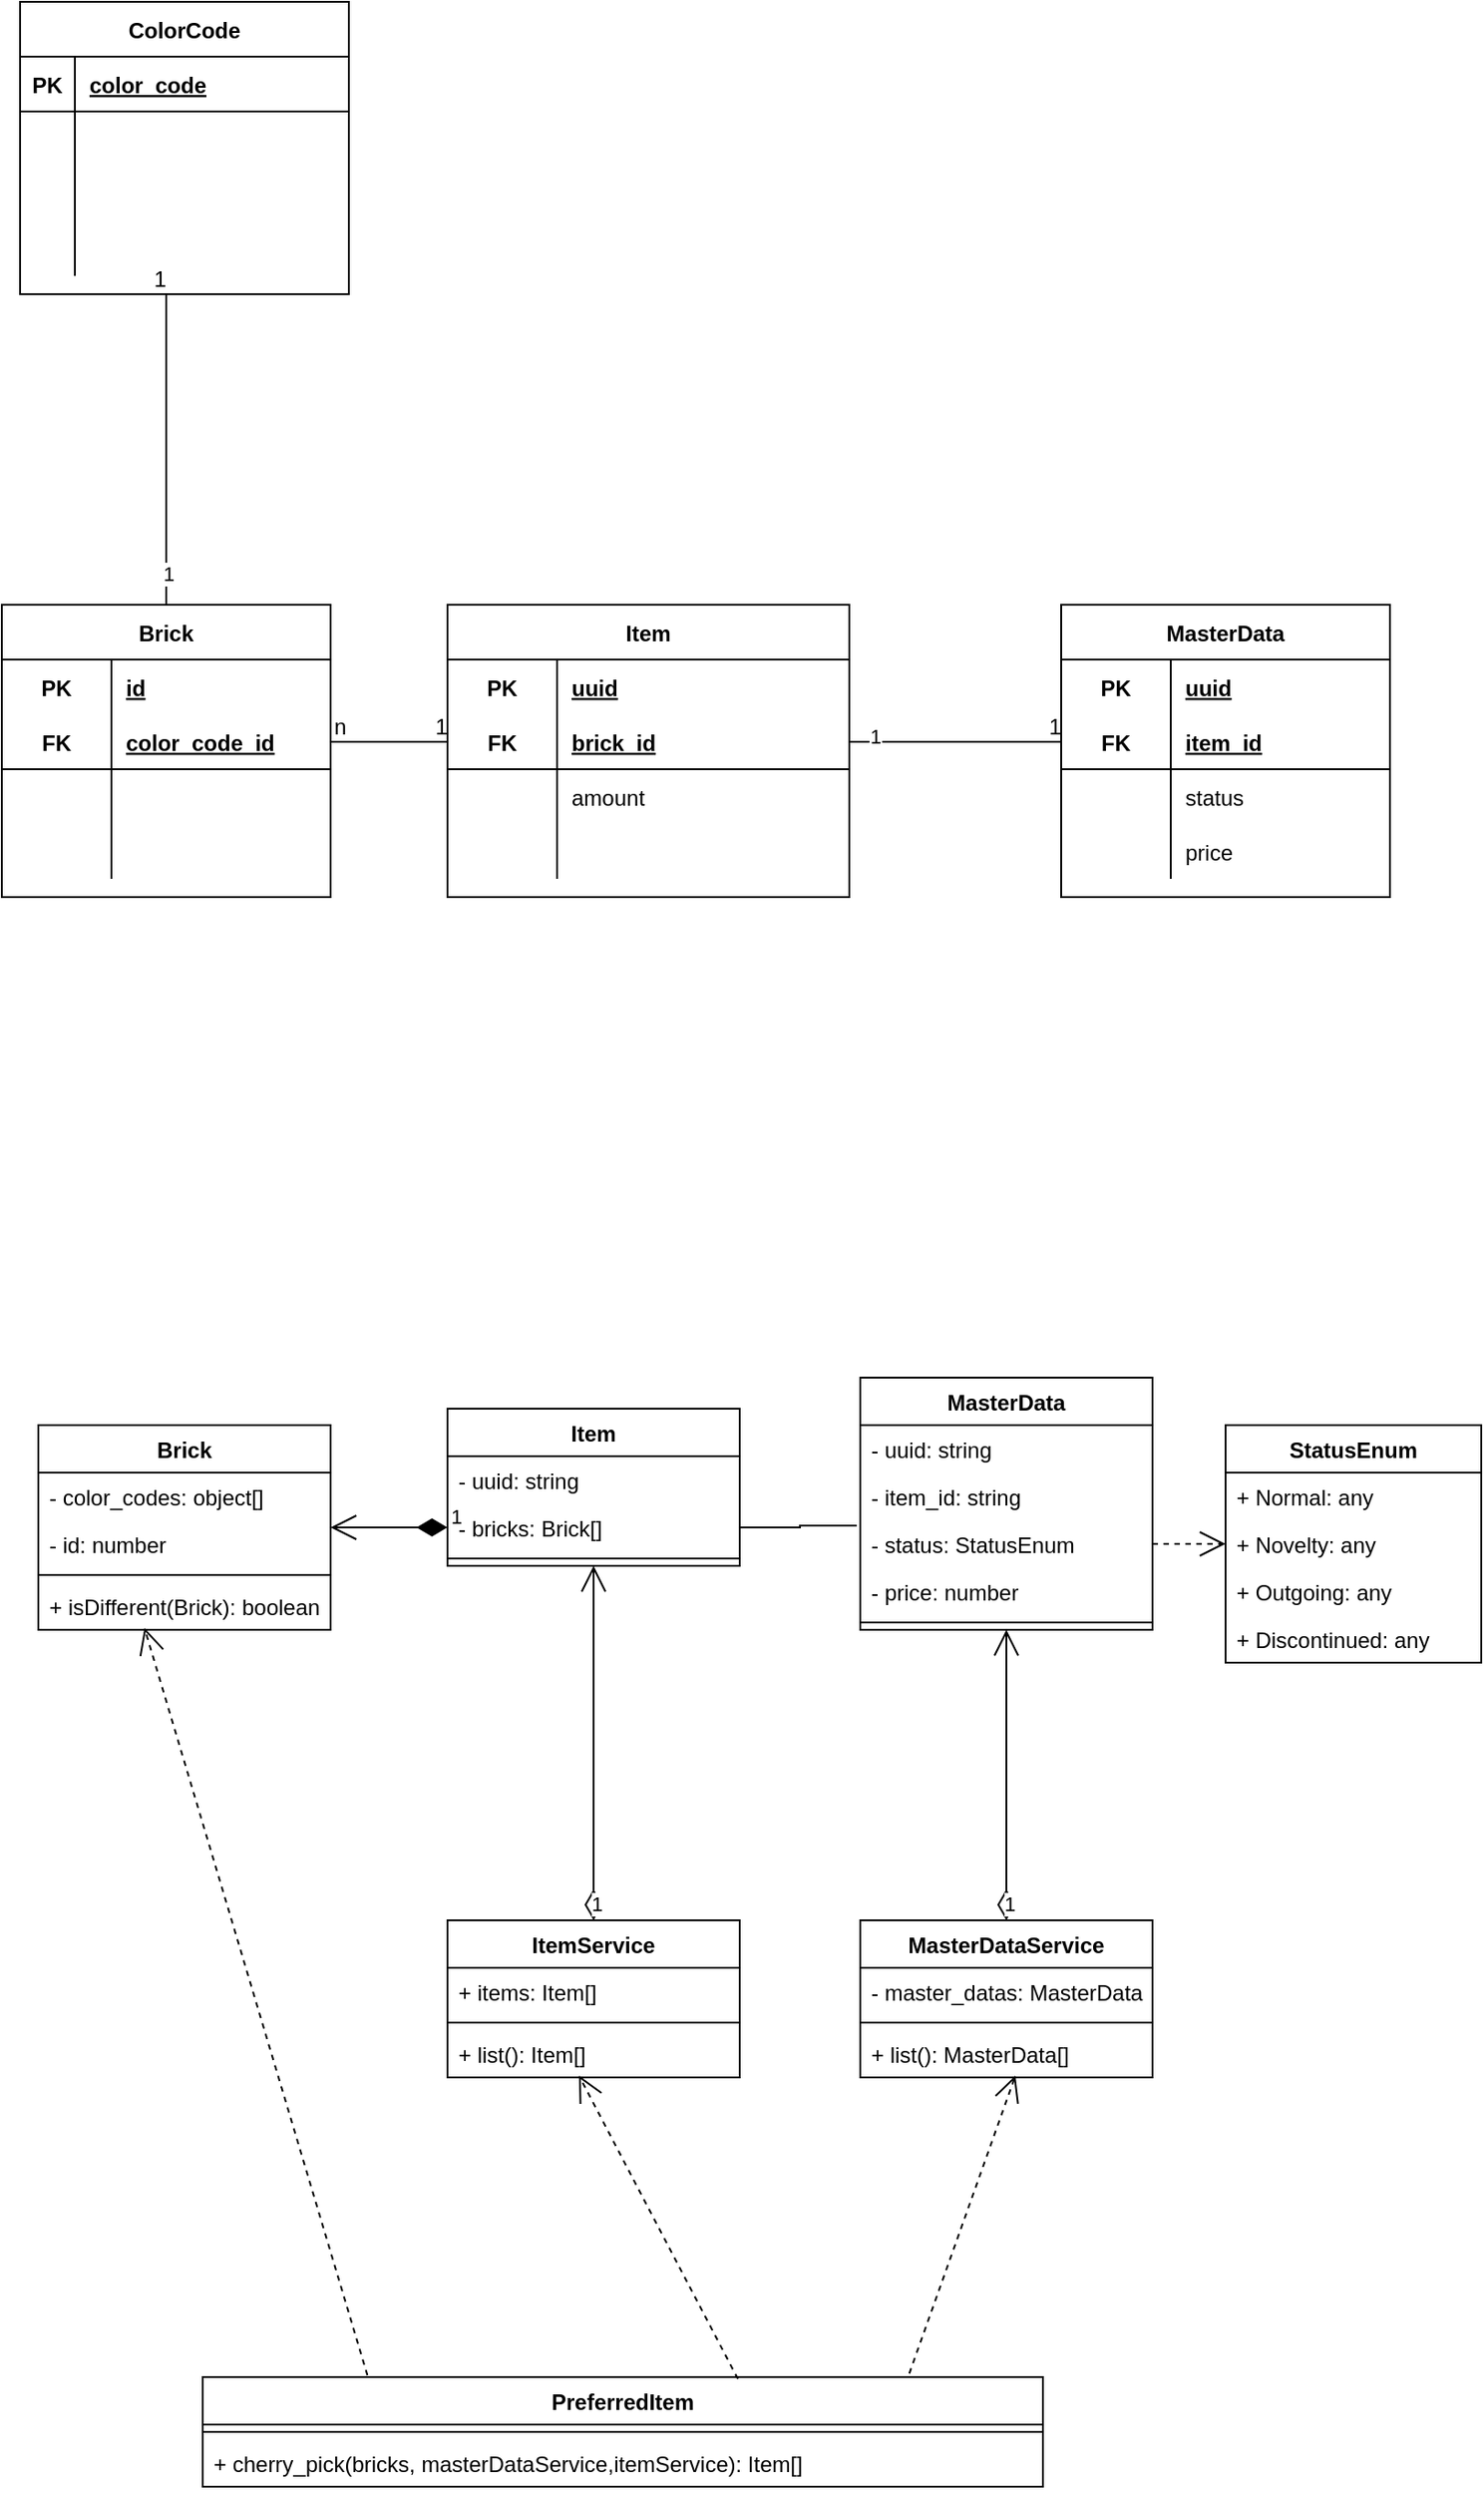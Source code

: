 <mxfile version="20.4.0" type="github"><diagram id="TG_m192k-zLf7f_p2Otu" name="Page-1"><mxGraphModel dx="1906" dy="2177" grid="1" gridSize="10" guides="1" tooltips="1" connect="1" arrows="1" fold="1" page="1" pageScale="1" pageWidth="827" pageHeight="1169" math="0" shadow="0"><root><mxCell id="0"/><mxCell id="1" parent="0"/><mxCell id="j8t2cgysdkhIhgea7YBU-2" value="Brick" style="swimlane;fontStyle=1;align=center;verticalAlign=top;childLayout=stackLayout;horizontal=1;startSize=26;horizontalStack=0;resizeParent=1;resizeParentMax=0;resizeLast=0;collapsible=1;marginBottom=0;" parent="1" vertex="1"><mxGeometry x="30" y="69" width="160" height="112" as="geometry"/></mxCell><mxCell id="j8t2cgysdkhIhgea7YBU-3" value="- color_codes: object[]" style="text;strokeColor=none;fillColor=none;align=left;verticalAlign=top;spacingLeft=4;spacingRight=4;overflow=hidden;rotatable=0;points=[[0,0.5],[1,0.5]];portConstraint=eastwest;" parent="j8t2cgysdkhIhgea7YBU-2" vertex="1"><mxGeometry y="26" width="160" height="26" as="geometry"/></mxCell><mxCell id="j8t2cgysdkhIhgea7YBU-6" value="- id: number" style="text;strokeColor=none;fillColor=none;align=left;verticalAlign=top;spacingLeft=4;spacingRight=4;overflow=hidden;rotatable=0;points=[[0,0.5],[1,0.5]];portConstraint=eastwest;" parent="j8t2cgysdkhIhgea7YBU-2" vertex="1"><mxGeometry y="52" width="160" height="26" as="geometry"/></mxCell><mxCell id="j8t2cgysdkhIhgea7YBU-4" value="" style="line;strokeWidth=1;fillColor=none;align=left;verticalAlign=middle;spacingTop=-1;spacingLeft=3;spacingRight=3;rotatable=0;labelPosition=right;points=[];portConstraint=eastwest;strokeColor=inherit;" parent="j8t2cgysdkhIhgea7YBU-2" vertex="1"><mxGeometry y="78" width="160" height="8" as="geometry"/></mxCell><mxCell id="j8t2cgysdkhIhgea7YBU-5" value="+ isDifferent(Brick): boolean" style="text;strokeColor=none;fillColor=none;align=left;verticalAlign=top;spacingLeft=4;spacingRight=4;overflow=hidden;rotatable=0;points=[[0,0.5],[1,0.5]];portConstraint=eastwest;" parent="j8t2cgysdkhIhgea7YBU-2" vertex="1"><mxGeometry y="86" width="160" height="26" as="geometry"/></mxCell><mxCell id="j8t2cgysdkhIhgea7YBU-7" value="Item" style="swimlane;fontStyle=1;align=center;verticalAlign=top;childLayout=stackLayout;horizontal=1;startSize=26;horizontalStack=0;resizeParent=1;resizeParentMax=0;resizeLast=0;collapsible=1;marginBottom=0;" parent="1" vertex="1"><mxGeometry x="254" y="60" width="160" height="86" as="geometry"/></mxCell><mxCell id="j8t2cgysdkhIhgea7YBU-8" value="- uuid: string" style="text;strokeColor=none;fillColor=none;align=left;verticalAlign=top;spacingLeft=4;spacingRight=4;overflow=hidden;rotatable=0;points=[[0,0.5],[1,0.5]];portConstraint=eastwest;" parent="j8t2cgysdkhIhgea7YBU-7" vertex="1"><mxGeometry y="26" width="160" height="26" as="geometry"/></mxCell><mxCell id="j8t2cgysdkhIhgea7YBU-11" value="- bricks: Brick[]" style="text;strokeColor=none;fillColor=none;align=left;verticalAlign=top;spacingLeft=4;spacingRight=4;overflow=hidden;rotatable=0;points=[[0,0.5],[1,0.5]];portConstraint=eastwest;" parent="j8t2cgysdkhIhgea7YBU-7" vertex="1"><mxGeometry y="52" width="160" height="26" as="geometry"/></mxCell><mxCell id="j8t2cgysdkhIhgea7YBU-9" value="" style="line;strokeWidth=1;fillColor=none;align=left;verticalAlign=middle;spacingTop=-1;spacingLeft=3;spacingRight=3;rotatable=0;labelPosition=right;points=[];portConstraint=eastwest;strokeColor=inherit;" parent="j8t2cgysdkhIhgea7YBU-7" vertex="1"><mxGeometry y="78" width="160" height="8" as="geometry"/></mxCell><mxCell id="j8t2cgysdkhIhgea7YBU-12" value="MasterData" style="swimlane;fontStyle=1;align=center;verticalAlign=top;childLayout=stackLayout;horizontal=1;startSize=26;horizontalStack=0;resizeParent=1;resizeParentMax=0;resizeLast=0;collapsible=1;marginBottom=0;" parent="1" vertex="1"><mxGeometry x="480" y="43" width="160" height="138" as="geometry"/></mxCell><mxCell id="j8t2cgysdkhIhgea7YBU-13" value="- uuid: string" style="text;strokeColor=none;fillColor=none;align=left;verticalAlign=top;spacingLeft=4;spacingRight=4;overflow=hidden;rotatable=0;points=[[0,0.5],[1,0.5]];portConstraint=eastwest;" parent="j8t2cgysdkhIhgea7YBU-12" vertex="1"><mxGeometry y="26" width="160" height="26" as="geometry"/></mxCell><mxCell id="j8t2cgysdkhIhgea7YBU-27" value="- item_id: string" style="text;strokeColor=none;fillColor=none;align=left;verticalAlign=top;spacingLeft=4;spacingRight=4;overflow=hidden;rotatable=0;points=[[0,0.5],[1,0.5]];portConstraint=eastwest;" parent="j8t2cgysdkhIhgea7YBU-12" vertex="1"><mxGeometry y="52" width="160" height="26" as="geometry"/></mxCell><mxCell id="j8t2cgysdkhIhgea7YBU-17" value="- status: StatusEnum" style="text;strokeColor=none;fillColor=none;align=left;verticalAlign=top;spacingLeft=4;spacingRight=4;overflow=hidden;rotatable=0;points=[[0,0.5],[1,0.5]];portConstraint=eastwest;" parent="j8t2cgysdkhIhgea7YBU-12" vertex="1"><mxGeometry y="78" width="160" height="26" as="geometry"/></mxCell><mxCell id="j8t2cgysdkhIhgea7YBU-16" value="- price: number" style="text;strokeColor=none;fillColor=none;align=left;verticalAlign=top;spacingLeft=4;spacingRight=4;overflow=hidden;rotatable=0;points=[[0,0.5],[1,0.5]];portConstraint=eastwest;" parent="j8t2cgysdkhIhgea7YBU-12" vertex="1"><mxGeometry y="104" width="160" height="26" as="geometry"/></mxCell><mxCell id="j8t2cgysdkhIhgea7YBU-14" value="" style="line;strokeWidth=1;fillColor=none;align=left;verticalAlign=middle;spacingTop=-1;spacingLeft=3;spacingRight=3;rotatable=0;labelPosition=right;points=[];portConstraint=eastwest;strokeColor=inherit;" parent="j8t2cgysdkhIhgea7YBU-12" vertex="1"><mxGeometry y="130" width="160" height="8" as="geometry"/></mxCell><mxCell id="j8t2cgysdkhIhgea7YBU-18" value="StatusEnum" style="swimlane;fontStyle=1;childLayout=stackLayout;horizontal=1;startSize=26;fillColor=none;horizontalStack=0;resizeParent=1;resizeParentMax=0;resizeLast=0;collapsible=1;marginBottom=0;" parent="1" vertex="1"><mxGeometry x="680" y="69" width="140" height="130" as="geometry"/></mxCell><mxCell id="j8t2cgysdkhIhgea7YBU-19" value="+ Normal: any" style="text;strokeColor=none;fillColor=none;align=left;verticalAlign=top;spacingLeft=4;spacingRight=4;overflow=hidden;rotatable=0;points=[[0,0.5],[1,0.5]];portConstraint=eastwest;" parent="j8t2cgysdkhIhgea7YBU-18" vertex="1"><mxGeometry y="26" width="140" height="26" as="geometry"/></mxCell><mxCell id="j8t2cgysdkhIhgea7YBU-20" value="+ Novelty: any" style="text;strokeColor=none;fillColor=none;align=left;verticalAlign=top;spacingLeft=4;spacingRight=4;overflow=hidden;rotatable=0;points=[[0,0.5],[1,0.5]];portConstraint=eastwest;" parent="j8t2cgysdkhIhgea7YBU-18" vertex="1"><mxGeometry y="52" width="140" height="26" as="geometry"/></mxCell><mxCell id="j8t2cgysdkhIhgea7YBU-22" value="+ Outgoing: any" style="text;strokeColor=none;fillColor=none;align=left;verticalAlign=top;spacingLeft=4;spacingRight=4;overflow=hidden;rotatable=0;points=[[0,0.5],[1,0.5]];portConstraint=eastwest;" parent="j8t2cgysdkhIhgea7YBU-18" vertex="1"><mxGeometry y="78" width="140" height="26" as="geometry"/></mxCell><mxCell id="j8t2cgysdkhIhgea7YBU-21" value="+ Discontinued: any" style="text;strokeColor=none;fillColor=none;align=left;verticalAlign=top;spacingLeft=4;spacingRight=4;overflow=hidden;rotatable=0;points=[[0,0.5],[1,0.5]];portConstraint=eastwest;" parent="j8t2cgysdkhIhgea7YBU-18" vertex="1"><mxGeometry y="104" width="140" height="26" as="geometry"/></mxCell><mxCell id="j8t2cgysdkhIhgea7YBU-24" value="" style="endArrow=open;endSize=12;dashed=1;html=1;rounded=0;entryX=0;entryY=0.5;entryDx=0;entryDy=0;exitX=1;exitY=0.5;exitDx=0;exitDy=0;" parent="1" source="j8t2cgysdkhIhgea7YBU-17" target="j8t2cgysdkhIhgea7YBU-20" edge="1"><mxGeometry width="160" relative="1" as="geometry"><mxPoint x="330" y="360" as="sourcePoint"/><mxPoint x="490" y="360" as="targetPoint"/></mxGeometry></mxCell><mxCell id="j8t2cgysdkhIhgea7YBU-28" value="" style="endArrow=none;html=1;edgeStyle=orthogonalEdgeStyle;rounded=0;exitX=1;exitY=0.5;exitDx=0;exitDy=0;entryX=-0.012;entryY=0.115;entryDx=0;entryDy=0;entryPerimeter=0;" parent="1" source="j8t2cgysdkhIhgea7YBU-11" target="j8t2cgysdkhIhgea7YBU-17" edge="1"><mxGeometry relative="1" as="geometry"><mxPoint x="330" y="360" as="sourcePoint"/><mxPoint x="490" y="360" as="targetPoint"/></mxGeometry></mxCell><mxCell id="j8t2cgysdkhIhgea7YBU-31" value="PreferredItem" style="swimlane;fontStyle=1;align=center;verticalAlign=top;childLayout=stackLayout;horizontal=1;startSize=26;horizontalStack=0;resizeParent=1;resizeParentMax=0;resizeLast=0;collapsible=1;marginBottom=0;" parent="1" vertex="1"><mxGeometry x="120" y="590" width="460" height="60" as="geometry"/></mxCell><mxCell id="j8t2cgysdkhIhgea7YBU-33" value="" style="line;strokeWidth=1;fillColor=none;align=left;verticalAlign=middle;spacingTop=-1;spacingLeft=3;spacingRight=3;rotatable=0;labelPosition=right;points=[];portConstraint=eastwest;strokeColor=inherit;" parent="j8t2cgysdkhIhgea7YBU-31" vertex="1"><mxGeometry y="26" width="460" height="8" as="geometry"/></mxCell><mxCell id="j8t2cgysdkhIhgea7YBU-34" value="+ cherry_pick(bricks, masterDataService,itemService): Item[]" style="text;strokeColor=none;fillColor=none;align=left;verticalAlign=top;spacingLeft=4;spacingRight=4;overflow=hidden;rotatable=0;points=[[0,0.5],[1,0.5]];portConstraint=eastwest;" parent="j8t2cgysdkhIhgea7YBU-31" vertex="1"><mxGeometry y="34" width="460" height="26" as="geometry"/></mxCell><mxCell id="j8t2cgysdkhIhgea7YBU-35" value="1" style="endArrow=open;html=1;endSize=12;startArrow=diamondThin;startSize=14;startFill=1;edgeStyle=orthogonalEdgeStyle;align=left;verticalAlign=bottom;rounded=0;" parent="1" source="j8t2cgysdkhIhgea7YBU-11" target="j8t2cgysdkhIhgea7YBU-2" edge="1"><mxGeometry x="-1" y="3" relative="1" as="geometry"><mxPoint x="760" y="614" as="sourcePoint"/><mxPoint x="920" y="604" as="targetPoint"/></mxGeometry></mxCell><mxCell id="j8t2cgysdkhIhgea7YBU-39" value="MasterDataService" style="swimlane;fontStyle=1;align=center;verticalAlign=top;childLayout=stackLayout;horizontal=1;startSize=26;horizontalStack=0;resizeParent=1;resizeParentMax=0;resizeLast=0;collapsible=1;marginBottom=0;" parent="1" vertex="1"><mxGeometry x="480" y="340" width="160" height="86" as="geometry"/></mxCell><mxCell id="j8t2cgysdkhIhgea7YBU-40" value="- master_datas: MasterData[]" style="text;strokeColor=none;fillColor=none;align=left;verticalAlign=top;spacingLeft=4;spacingRight=4;overflow=hidden;rotatable=0;points=[[0,0.5],[1,0.5]];portConstraint=eastwest;" parent="j8t2cgysdkhIhgea7YBU-39" vertex="1"><mxGeometry y="26" width="160" height="26" as="geometry"/></mxCell><mxCell id="j8t2cgysdkhIhgea7YBU-41" value="" style="line;strokeWidth=1;fillColor=none;align=left;verticalAlign=middle;spacingTop=-1;spacingLeft=3;spacingRight=3;rotatable=0;labelPosition=right;points=[];portConstraint=eastwest;strokeColor=inherit;" parent="j8t2cgysdkhIhgea7YBU-39" vertex="1"><mxGeometry y="52" width="160" height="8" as="geometry"/></mxCell><mxCell id="j8t2cgysdkhIhgea7YBU-42" value="+ list(): MasterData[]" style="text;strokeColor=none;fillColor=none;align=left;verticalAlign=top;spacingLeft=4;spacingRight=4;overflow=hidden;rotatable=0;points=[[0,0.5],[1,0.5]];portConstraint=eastwest;" parent="j8t2cgysdkhIhgea7YBU-39" vertex="1"><mxGeometry y="60" width="160" height="26" as="geometry"/></mxCell><mxCell id="j8t2cgysdkhIhgea7YBU-44" value="1" style="endArrow=open;html=1;endSize=12;startArrow=diamondThin;startSize=14;startFill=0;edgeStyle=orthogonalEdgeStyle;align=left;verticalAlign=bottom;rounded=0;exitX=0.5;exitY=0;exitDx=0;exitDy=0;entryX=0.5;entryY=1;entryDx=0;entryDy=0;" parent="1" source="j8t2cgysdkhIhgea7YBU-39" target="j8t2cgysdkhIhgea7YBU-12" edge="1"><mxGeometry x="-1" y="3" relative="1" as="geometry"><mxPoint x="330" y="380" as="sourcePoint"/><mxPoint x="490" y="380" as="targetPoint"/></mxGeometry></mxCell><mxCell id="j8t2cgysdkhIhgea7YBU-45" value="ItemService" style="swimlane;fontStyle=1;align=center;verticalAlign=top;childLayout=stackLayout;horizontal=1;startSize=26;horizontalStack=0;resizeParent=1;resizeParentMax=0;resizeLast=0;collapsible=1;marginBottom=0;" parent="1" vertex="1"><mxGeometry x="254" y="340" width="160" height="86" as="geometry"/></mxCell><mxCell id="j8t2cgysdkhIhgea7YBU-46" value="+ items: Item[]" style="text;strokeColor=none;fillColor=none;align=left;verticalAlign=top;spacingLeft=4;spacingRight=4;overflow=hidden;rotatable=0;points=[[0,0.5],[1,0.5]];portConstraint=eastwest;" parent="j8t2cgysdkhIhgea7YBU-45" vertex="1"><mxGeometry y="26" width="160" height="26" as="geometry"/></mxCell><mxCell id="j8t2cgysdkhIhgea7YBU-47" value="" style="line;strokeWidth=1;fillColor=none;align=left;verticalAlign=middle;spacingTop=-1;spacingLeft=3;spacingRight=3;rotatable=0;labelPosition=right;points=[];portConstraint=eastwest;strokeColor=inherit;" parent="j8t2cgysdkhIhgea7YBU-45" vertex="1"><mxGeometry y="52" width="160" height="8" as="geometry"/></mxCell><mxCell id="j8t2cgysdkhIhgea7YBU-48" value="+ list(): Item[]" style="text;strokeColor=none;fillColor=none;align=left;verticalAlign=top;spacingLeft=4;spacingRight=4;overflow=hidden;rotatable=0;points=[[0,0.5],[1,0.5]];portConstraint=eastwest;" parent="j8t2cgysdkhIhgea7YBU-45" vertex="1"><mxGeometry y="60" width="160" height="26" as="geometry"/></mxCell><mxCell id="j8t2cgysdkhIhgea7YBU-49" value="1" style="endArrow=open;html=1;endSize=12;startArrow=diamondThin;startSize=14;startFill=0;edgeStyle=orthogonalEdgeStyle;align=left;verticalAlign=bottom;rounded=0;exitX=0.5;exitY=0;exitDx=0;exitDy=0;entryX=0.5;entryY=1;entryDx=0;entryDy=0;" parent="1" source="j8t2cgysdkhIhgea7YBU-45" target="j8t2cgysdkhIhgea7YBU-7" edge="1"><mxGeometry x="-1" y="3" relative="1" as="geometry"><mxPoint x="330" y="380" as="sourcePoint"/><mxPoint x="490" y="380" as="targetPoint"/></mxGeometry></mxCell><mxCell id="j8t2cgysdkhIhgea7YBU-50" value="" style="endArrow=open;endSize=12;dashed=1;html=1;rounded=0;exitX=0.637;exitY=0.017;exitDx=0;exitDy=0;exitPerimeter=0;entryX=0.45;entryY=0.962;entryDx=0;entryDy=0;entryPerimeter=0;" parent="1" source="j8t2cgysdkhIhgea7YBU-31" target="j8t2cgysdkhIhgea7YBU-48" edge="1"><mxGeometry width="160" relative="1" as="geometry"><mxPoint x="330" y="380" as="sourcePoint"/><mxPoint x="490" y="380" as="targetPoint"/></mxGeometry></mxCell><mxCell id="j8t2cgysdkhIhgea7YBU-51" value="" style="endArrow=open;endSize=12;dashed=1;html=1;rounded=0;exitX=0.841;exitY=-0.033;exitDx=0;exitDy=0;exitPerimeter=0;entryX=0.531;entryY=0.962;entryDx=0;entryDy=0;entryPerimeter=0;" parent="1" source="j8t2cgysdkhIhgea7YBU-31" target="j8t2cgysdkhIhgea7YBU-42" edge="1"><mxGeometry width="160" relative="1" as="geometry"><mxPoint x="330" y="380" as="sourcePoint"/><mxPoint x="490" y="380" as="targetPoint"/></mxGeometry></mxCell><mxCell id="j8t2cgysdkhIhgea7YBU-52" value="" style="endArrow=open;endSize=12;dashed=1;html=1;rounded=0;exitX=0.196;exitY=-0.017;exitDx=0;exitDy=0;exitPerimeter=0;entryX=0.363;entryY=0.962;entryDx=0;entryDy=0;entryPerimeter=0;" parent="1" source="j8t2cgysdkhIhgea7YBU-31" target="j8t2cgysdkhIhgea7YBU-5" edge="1"><mxGeometry width="160" relative="1" as="geometry"><mxPoint x="330" y="380" as="sourcePoint"/><mxPoint x="490" y="380" as="targetPoint"/></mxGeometry></mxCell><mxCell id="j8t2cgysdkhIhgea7YBU-92" value="Item" style="shape=table;startSize=30;container=1;collapsible=1;childLayout=tableLayout;fixedRows=1;rowLines=0;fontStyle=1;align=center;resizeLast=1;" parent="1" vertex="1"><mxGeometry x="254" y="-380" width="220" height="160" as="geometry"/></mxCell><mxCell id="j8t2cgysdkhIhgea7YBU-93" value="" style="shape=tableRow;horizontal=0;startSize=0;swimlaneHead=0;swimlaneBody=0;fillColor=none;collapsible=0;dropTarget=0;points=[[0,0.5],[1,0.5]];portConstraint=eastwest;top=0;left=0;right=0;bottom=0;" parent="j8t2cgysdkhIhgea7YBU-92" vertex="1"><mxGeometry y="30" width="220" height="30" as="geometry"/></mxCell><mxCell id="j8t2cgysdkhIhgea7YBU-94" value="PK" style="shape=partialRectangle;connectable=0;fillColor=none;top=0;left=0;bottom=0;right=0;fontStyle=1;overflow=hidden;" parent="j8t2cgysdkhIhgea7YBU-93" vertex="1"><mxGeometry width="60" height="30" as="geometry"><mxRectangle width="60" height="30" as="alternateBounds"/></mxGeometry></mxCell><mxCell id="j8t2cgysdkhIhgea7YBU-95" value="uuid" style="shape=partialRectangle;connectable=0;fillColor=none;top=0;left=0;bottom=0;right=0;align=left;spacingLeft=6;fontStyle=5;overflow=hidden;" parent="j8t2cgysdkhIhgea7YBU-93" vertex="1"><mxGeometry x="60" width="160" height="30" as="geometry"><mxRectangle width="160" height="30" as="alternateBounds"/></mxGeometry></mxCell><mxCell id="j8t2cgysdkhIhgea7YBU-96" value="" style="shape=tableRow;horizontal=0;startSize=0;swimlaneHead=0;swimlaneBody=0;fillColor=none;collapsible=0;dropTarget=0;points=[[0,0.5],[1,0.5]];portConstraint=eastwest;top=0;left=0;right=0;bottom=1;" parent="j8t2cgysdkhIhgea7YBU-92" vertex="1"><mxGeometry y="60" width="220" height="30" as="geometry"/></mxCell><mxCell id="j8t2cgysdkhIhgea7YBU-97" value="FK" style="shape=partialRectangle;connectable=0;fillColor=none;top=0;left=0;bottom=0;right=0;fontStyle=1;overflow=hidden;" parent="j8t2cgysdkhIhgea7YBU-96" vertex="1"><mxGeometry width="60" height="30" as="geometry"><mxRectangle width="60" height="30" as="alternateBounds"/></mxGeometry></mxCell><mxCell id="j8t2cgysdkhIhgea7YBU-98" value="brick_id" style="shape=partialRectangle;connectable=0;fillColor=none;top=0;left=0;bottom=0;right=0;align=left;spacingLeft=6;fontStyle=5;overflow=hidden;" parent="j8t2cgysdkhIhgea7YBU-96" vertex="1"><mxGeometry x="60" width="160" height="30" as="geometry"><mxRectangle width="160" height="30" as="alternateBounds"/></mxGeometry></mxCell><mxCell id="j8t2cgysdkhIhgea7YBU-99" value="" style="shape=tableRow;horizontal=0;startSize=0;swimlaneHead=0;swimlaneBody=0;fillColor=none;collapsible=0;dropTarget=0;points=[[0,0.5],[1,0.5]];portConstraint=eastwest;top=0;left=0;right=0;bottom=0;" parent="j8t2cgysdkhIhgea7YBU-92" vertex="1"><mxGeometry y="90" width="220" height="30" as="geometry"/></mxCell><mxCell id="j8t2cgysdkhIhgea7YBU-100" value="" style="shape=partialRectangle;connectable=0;fillColor=none;top=0;left=0;bottom=0;right=0;editable=1;overflow=hidden;" parent="j8t2cgysdkhIhgea7YBU-99" vertex="1"><mxGeometry width="60" height="30" as="geometry"><mxRectangle width="60" height="30" as="alternateBounds"/></mxGeometry></mxCell><mxCell id="j8t2cgysdkhIhgea7YBU-101" value="amount" style="shape=partialRectangle;connectable=0;fillColor=none;top=0;left=0;bottom=0;right=0;align=left;spacingLeft=6;overflow=hidden;" parent="j8t2cgysdkhIhgea7YBU-99" vertex="1"><mxGeometry x="60" width="160" height="30" as="geometry"><mxRectangle width="160" height="30" as="alternateBounds"/></mxGeometry></mxCell><mxCell id="j8t2cgysdkhIhgea7YBU-102" value="" style="shape=tableRow;horizontal=0;startSize=0;swimlaneHead=0;swimlaneBody=0;fillColor=none;collapsible=0;dropTarget=0;points=[[0,0.5],[1,0.5]];portConstraint=eastwest;top=0;left=0;right=0;bottom=0;" parent="j8t2cgysdkhIhgea7YBU-92" vertex="1"><mxGeometry y="120" width="220" height="30" as="geometry"/></mxCell><mxCell id="j8t2cgysdkhIhgea7YBU-103" value="" style="shape=partialRectangle;connectable=0;fillColor=none;top=0;left=0;bottom=0;right=0;editable=1;overflow=hidden;" parent="j8t2cgysdkhIhgea7YBU-102" vertex="1"><mxGeometry width="60" height="30" as="geometry"><mxRectangle width="60" height="30" as="alternateBounds"/></mxGeometry></mxCell><mxCell id="j8t2cgysdkhIhgea7YBU-104" value="" style="shape=partialRectangle;connectable=0;fillColor=none;top=0;left=0;bottom=0;right=0;align=left;spacingLeft=6;overflow=hidden;" parent="j8t2cgysdkhIhgea7YBU-102" vertex="1"><mxGeometry x="60" width="160" height="30" as="geometry"><mxRectangle width="160" height="30" as="alternateBounds"/></mxGeometry></mxCell><mxCell id="j8t2cgysdkhIhgea7YBU-105" value="" style="endArrow=none;html=1;rounded=0;entryX=0;entryY=0.5;entryDx=0;entryDy=0;exitX=1;exitY=0.5;exitDx=0;exitDy=0;" parent="1" source="j8t2cgysdkhIhgea7YBU-158" target="j8t2cgysdkhIhgea7YBU-96" edge="1"><mxGeometry relative="1" as="geometry"><mxPoint x="200" y="-295" as="sourcePoint"/><mxPoint x="360" y="-160" as="targetPoint"/></mxGeometry></mxCell><mxCell id="j8t2cgysdkhIhgea7YBU-106" value="n" style="resizable=0;html=1;align=left;verticalAlign=bottom;" parent="j8t2cgysdkhIhgea7YBU-105" connectable="0" vertex="1"><mxGeometry x="-1" relative="1" as="geometry"/></mxCell><mxCell id="j8t2cgysdkhIhgea7YBU-107" value="1" style="resizable=0;html=1;align=right;verticalAlign=bottom;" parent="j8t2cgysdkhIhgea7YBU-105" connectable="0" vertex="1"><mxGeometry x="1" relative="1" as="geometry"/></mxCell><mxCell id="j8t2cgysdkhIhgea7YBU-109" value="MasterData" style="shape=table;startSize=30;container=1;collapsible=1;childLayout=tableLayout;fixedRows=1;rowLines=0;fontStyle=1;align=center;resizeLast=1;" parent="1" vertex="1"><mxGeometry x="590" y="-380" width="180" height="160" as="geometry"/></mxCell><mxCell id="j8t2cgysdkhIhgea7YBU-110" value="" style="shape=tableRow;horizontal=0;startSize=0;swimlaneHead=0;swimlaneBody=0;fillColor=none;collapsible=0;dropTarget=0;points=[[0,0.5],[1,0.5]];portConstraint=eastwest;top=0;left=0;right=0;bottom=0;" parent="j8t2cgysdkhIhgea7YBU-109" vertex="1"><mxGeometry y="30" width="180" height="30" as="geometry"/></mxCell><mxCell id="j8t2cgysdkhIhgea7YBU-111" value="PK" style="shape=partialRectangle;connectable=0;fillColor=none;top=0;left=0;bottom=0;right=0;fontStyle=1;overflow=hidden;" parent="j8t2cgysdkhIhgea7YBU-110" vertex="1"><mxGeometry width="60" height="30" as="geometry"><mxRectangle width="60" height="30" as="alternateBounds"/></mxGeometry></mxCell><mxCell id="j8t2cgysdkhIhgea7YBU-112" value="uuid" style="shape=partialRectangle;connectable=0;fillColor=none;top=0;left=0;bottom=0;right=0;align=left;spacingLeft=6;fontStyle=5;overflow=hidden;" parent="j8t2cgysdkhIhgea7YBU-110" vertex="1"><mxGeometry x="60" width="120" height="30" as="geometry"><mxRectangle width="120" height="30" as="alternateBounds"/></mxGeometry></mxCell><mxCell id="j8t2cgysdkhIhgea7YBU-113" value="" style="shape=tableRow;horizontal=0;startSize=0;swimlaneHead=0;swimlaneBody=0;fillColor=none;collapsible=0;dropTarget=0;points=[[0,0.5],[1,0.5]];portConstraint=eastwest;top=0;left=0;right=0;bottom=1;" parent="j8t2cgysdkhIhgea7YBU-109" vertex="1"><mxGeometry y="60" width="180" height="30" as="geometry"/></mxCell><mxCell id="j8t2cgysdkhIhgea7YBU-114" value="FK" style="shape=partialRectangle;connectable=0;fillColor=none;top=0;left=0;bottom=0;right=0;fontStyle=1;overflow=hidden;" parent="j8t2cgysdkhIhgea7YBU-113" vertex="1"><mxGeometry width="60" height="30" as="geometry"><mxRectangle width="60" height="30" as="alternateBounds"/></mxGeometry></mxCell><mxCell id="j8t2cgysdkhIhgea7YBU-115" value="item_id" style="shape=partialRectangle;connectable=0;fillColor=none;top=0;left=0;bottom=0;right=0;align=left;spacingLeft=6;fontStyle=5;overflow=hidden;" parent="j8t2cgysdkhIhgea7YBU-113" vertex="1"><mxGeometry x="60" width="120" height="30" as="geometry"><mxRectangle width="120" height="30" as="alternateBounds"/></mxGeometry></mxCell><mxCell id="j8t2cgysdkhIhgea7YBU-116" value="" style="shape=tableRow;horizontal=0;startSize=0;swimlaneHead=0;swimlaneBody=0;fillColor=none;collapsible=0;dropTarget=0;points=[[0,0.5],[1,0.5]];portConstraint=eastwest;top=0;left=0;right=0;bottom=0;" parent="j8t2cgysdkhIhgea7YBU-109" vertex="1"><mxGeometry y="90" width="180" height="30" as="geometry"/></mxCell><mxCell id="j8t2cgysdkhIhgea7YBU-117" value="" style="shape=partialRectangle;connectable=0;fillColor=none;top=0;left=0;bottom=0;right=0;editable=1;overflow=hidden;" parent="j8t2cgysdkhIhgea7YBU-116" vertex="1"><mxGeometry width="60" height="30" as="geometry"><mxRectangle width="60" height="30" as="alternateBounds"/></mxGeometry></mxCell><mxCell id="j8t2cgysdkhIhgea7YBU-118" value="status" style="shape=partialRectangle;connectable=0;fillColor=none;top=0;left=0;bottom=0;right=0;align=left;spacingLeft=6;overflow=hidden;" parent="j8t2cgysdkhIhgea7YBU-116" vertex="1"><mxGeometry x="60" width="120" height="30" as="geometry"><mxRectangle width="120" height="30" as="alternateBounds"/></mxGeometry></mxCell><mxCell id="j8t2cgysdkhIhgea7YBU-119" value="" style="shape=tableRow;horizontal=0;startSize=0;swimlaneHead=0;swimlaneBody=0;fillColor=none;collapsible=0;dropTarget=0;points=[[0,0.5],[1,0.5]];portConstraint=eastwest;top=0;left=0;right=0;bottom=0;" parent="j8t2cgysdkhIhgea7YBU-109" vertex="1"><mxGeometry y="120" width="180" height="30" as="geometry"/></mxCell><mxCell id="j8t2cgysdkhIhgea7YBU-120" value="" style="shape=partialRectangle;connectable=0;fillColor=none;top=0;left=0;bottom=0;right=0;editable=1;overflow=hidden;" parent="j8t2cgysdkhIhgea7YBU-119" vertex="1"><mxGeometry width="60" height="30" as="geometry"><mxRectangle width="60" height="30" as="alternateBounds"/></mxGeometry></mxCell><mxCell id="j8t2cgysdkhIhgea7YBU-121" value="price" style="shape=partialRectangle;connectable=0;fillColor=none;top=0;left=0;bottom=0;right=0;align=left;spacingLeft=6;overflow=hidden;" parent="j8t2cgysdkhIhgea7YBU-119" vertex="1"><mxGeometry x="60" width="120" height="30" as="geometry"><mxRectangle width="120" height="30" as="alternateBounds"/></mxGeometry></mxCell><mxCell id="j8t2cgysdkhIhgea7YBU-122" value="" style="endArrow=none;html=1;rounded=0;exitX=1;exitY=0.5;exitDx=0;exitDy=0;entryX=0;entryY=0.5;entryDx=0;entryDy=0;" parent="1" source="j8t2cgysdkhIhgea7YBU-96" target="j8t2cgysdkhIhgea7YBU-113" edge="1"><mxGeometry relative="1" as="geometry"><mxPoint x="330" as="sourcePoint"/><mxPoint x="490" as="targetPoint"/></mxGeometry></mxCell><mxCell id="j8t2cgysdkhIhgea7YBU-123" value="1" style="resizable=0;html=1;align=right;verticalAlign=bottom;" parent="j8t2cgysdkhIhgea7YBU-122" connectable="0" vertex="1"><mxGeometry x="1" relative="1" as="geometry"/></mxCell><mxCell id="j8t2cgysdkhIhgea7YBU-124" value="1" style="edgeLabel;html=1;align=center;verticalAlign=middle;resizable=0;points=[];" parent="j8t2cgysdkhIhgea7YBU-122" vertex="1" connectable="0"><mxGeometry x="-0.759" y="3" relative="1" as="geometry"><mxPoint as="offset"/></mxGeometry></mxCell><mxCell id="j8t2cgysdkhIhgea7YBU-138" value="ColorCode" style="shape=table;startSize=30;container=1;collapsible=1;childLayout=tableLayout;fixedRows=1;rowLines=0;fontStyle=1;align=center;resizeLast=1;" parent="1" vertex="1"><mxGeometry x="20" y="-710" width="180" height="160" as="geometry"/></mxCell><mxCell id="j8t2cgysdkhIhgea7YBU-139" value="" style="shape=tableRow;horizontal=0;startSize=0;swimlaneHead=0;swimlaneBody=0;fillColor=none;collapsible=0;dropTarget=0;points=[[0,0.5],[1,0.5]];portConstraint=eastwest;top=0;left=0;right=0;bottom=1;" parent="j8t2cgysdkhIhgea7YBU-138" vertex="1"><mxGeometry y="30" width="180" height="30" as="geometry"/></mxCell><mxCell id="j8t2cgysdkhIhgea7YBU-140" value="PK" style="shape=partialRectangle;connectable=0;fillColor=none;top=0;left=0;bottom=0;right=0;fontStyle=1;overflow=hidden;" parent="j8t2cgysdkhIhgea7YBU-139" vertex="1"><mxGeometry width="30" height="30" as="geometry"><mxRectangle width="30" height="30" as="alternateBounds"/></mxGeometry></mxCell><mxCell id="j8t2cgysdkhIhgea7YBU-141" value="color_code" style="shape=partialRectangle;connectable=0;fillColor=none;top=0;left=0;bottom=0;right=0;align=left;spacingLeft=6;fontStyle=5;overflow=hidden;" parent="j8t2cgysdkhIhgea7YBU-139" vertex="1"><mxGeometry x="30" width="150" height="30" as="geometry"><mxRectangle width="150" height="30" as="alternateBounds"/></mxGeometry></mxCell><mxCell id="j8t2cgysdkhIhgea7YBU-142" value="" style="shape=tableRow;horizontal=0;startSize=0;swimlaneHead=0;swimlaneBody=0;fillColor=none;collapsible=0;dropTarget=0;points=[[0,0.5],[1,0.5]];portConstraint=eastwest;top=0;left=0;right=0;bottom=0;" parent="j8t2cgysdkhIhgea7YBU-138" vertex="1"><mxGeometry y="60" width="180" height="30" as="geometry"/></mxCell><mxCell id="j8t2cgysdkhIhgea7YBU-143" value="" style="shape=partialRectangle;connectable=0;fillColor=none;top=0;left=0;bottom=0;right=0;editable=1;overflow=hidden;" parent="j8t2cgysdkhIhgea7YBU-142" vertex="1"><mxGeometry width="30" height="30" as="geometry"><mxRectangle width="30" height="30" as="alternateBounds"/></mxGeometry></mxCell><mxCell id="j8t2cgysdkhIhgea7YBU-144" value="" style="shape=partialRectangle;connectable=0;fillColor=none;top=0;left=0;bottom=0;right=0;align=left;spacingLeft=6;overflow=hidden;" parent="j8t2cgysdkhIhgea7YBU-142" vertex="1"><mxGeometry x="30" width="150" height="30" as="geometry"><mxRectangle width="150" height="30" as="alternateBounds"/></mxGeometry></mxCell><mxCell id="j8t2cgysdkhIhgea7YBU-145" value="" style="shape=tableRow;horizontal=0;startSize=0;swimlaneHead=0;swimlaneBody=0;fillColor=none;collapsible=0;dropTarget=0;points=[[0,0.5],[1,0.5]];portConstraint=eastwest;top=0;left=0;right=0;bottom=0;" parent="j8t2cgysdkhIhgea7YBU-138" vertex="1"><mxGeometry y="90" width="180" height="30" as="geometry"/></mxCell><mxCell id="j8t2cgysdkhIhgea7YBU-146" value="" style="shape=partialRectangle;connectable=0;fillColor=none;top=0;left=0;bottom=0;right=0;editable=1;overflow=hidden;" parent="j8t2cgysdkhIhgea7YBU-145" vertex="1"><mxGeometry width="30" height="30" as="geometry"><mxRectangle width="30" height="30" as="alternateBounds"/></mxGeometry></mxCell><mxCell id="j8t2cgysdkhIhgea7YBU-147" value="" style="shape=partialRectangle;connectable=0;fillColor=none;top=0;left=0;bottom=0;right=0;align=left;spacingLeft=6;overflow=hidden;" parent="j8t2cgysdkhIhgea7YBU-145" vertex="1"><mxGeometry x="30" width="150" height="30" as="geometry"><mxRectangle width="150" height="30" as="alternateBounds"/></mxGeometry></mxCell><mxCell id="j8t2cgysdkhIhgea7YBU-148" value="" style="shape=tableRow;horizontal=0;startSize=0;swimlaneHead=0;swimlaneBody=0;fillColor=none;collapsible=0;dropTarget=0;points=[[0,0.5],[1,0.5]];portConstraint=eastwest;top=0;left=0;right=0;bottom=0;" parent="j8t2cgysdkhIhgea7YBU-138" vertex="1"><mxGeometry y="120" width="180" height="30" as="geometry"/></mxCell><mxCell id="j8t2cgysdkhIhgea7YBU-149" value="" style="shape=partialRectangle;connectable=0;fillColor=none;top=0;left=0;bottom=0;right=0;editable=1;overflow=hidden;" parent="j8t2cgysdkhIhgea7YBU-148" vertex="1"><mxGeometry width="30" height="30" as="geometry"><mxRectangle width="30" height="30" as="alternateBounds"/></mxGeometry></mxCell><mxCell id="j8t2cgysdkhIhgea7YBU-150" value="" style="shape=partialRectangle;connectable=0;fillColor=none;top=0;left=0;bottom=0;right=0;align=left;spacingLeft=6;overflow=hidden;" parent="j8t2cgysdkhIhgea7YBU-148" vertex="1"><mxGeometry x="30" width="150" height="30" as="geometry"><mxRectangle width="150" height="30" as="alternateBounds"/></mxGeometry></mxCell><mxCell id="j8t2cgysdkhIhgea7YBU-151" value="" style="endArrow=none;html=1;rounded=0;exitX=0.5;exitY=0;exitDx=0;exitDy=0;" parent="1" source="j8t2cgysdkhIhgea7YBU-154" edge="1"><mxGeometry relative="1" as="geometry"><mxPoint x="110" y="-370" as="sourcePoint"/><mxPoint x="100" y="-550" as="targetPoint"/></mxGeometry></mxCell><mxCell id="j8t2cgysdkhIhgea7YBU-152" value="1" style="resizable=0;html=1;align=right;verticalAlign=bottom;" parent="j8t2cgysdkhIhgea7YBU-151" connectable="0" vertex="1"><mxGeometry x="1" relative="1" as="geometry"/></mxCell><mxCell id="j8t2cgysdkhIhgea7YBU-153" value="1" style="edgeLabel;html=1;align=center;verticalAlign=middle;resizable=0;points=[];" parent="j8t2cgysdkhIhgea7YBU-151" vertex="1" connectable="0"><mxGeometry x="-0.801" y="-1" relative="1" as="geometry"><mxPoint as="offset"/></mxGeometry></mxCell><mxCell id="j8t2cgysdkhIhgea7YBU-154" value="Brick" style="shape=table;startSize=30;container=1;collapsible=1;childLayout=tableLayout;fixedRows=1;rowLines=0;fontStyle=1;align=center;resizeLast=1;" parent="1" vertex="1"><mxGeometry x="10" y="-380" width="180" height="160" as="geometry"/></mxCell><mxCell id="j8t2cgysdkhIhgea7YBU-155" value="" style="shape=tableRow;horizontal=0;startSize=0;swimlaneHead=0;swimlaneBody=0;fillColor=none;collapsible=0;dropTarget=0;points=[[0,0.5],[1,0.5]];portConstraint=eastwest;top=0;left=0;right=0;bottom=0;" parent="j8t2cgysdkhIhgea7YBU-154" vertex="1"><mxGeometry y="30" width="180" height="30" as="geometry"/></mxCell><mxCell id="j8t2cgysdkhIhgea7YBU-156" value="PK" style="shape=partialRectangle;connectable=0;fillColor=none;top=0;left=0;bottom=0;right=0;fontStyle=1;overflow=hidden;" parent="j8t2cgysdkhIhgea7YBU-155" vertex="1"><mxGeometry width="60" height="30" as="geometry"><mxRectangle width="60" height="30" as="alternateBounds"/></mxGeometry></mxCell><mxCell id="j8t2cgysdkhIhgea7YBU-157" value="id" style="shape=partialRectangle;connectable=0;fillColor=none;top=0;left=0;bottom=0;right=0;align=left;spacingLeft=6;fontStyle=5;overflow=hidden;" parent="j8t2cgysdkhIhgea7YBU-155" vertex="1"><mxGeometry x="60" width="120" height="30" as="geometry"><mxRectangle width="120" height="30" as="alternateBounds"/></mxGeometry></mxCell><mxCell id="j8t2cgysdkhIhgea7YBU-158" value="" style="shape=tableRow;horizontal=0;startSize=0;swimlaneHead=0;swimlaneBody=0;fillColor=none;collapsible=0;dropTarget=0;points=[[0,0.5],[1,0.5]];portConstraint=eastwest;top=0;left=0;right=0;bottom=1;" parent="j8t2cgysdkhIhgea7YBU-154" vertex="1"><mxGeometry y="60" width="180" height="30" as="geometry"/></mxCell><mxCell id="j8t2cgysdkhIhgea7YBU-159" value="FK" style="shape=partialRectangle;connectable=0;fillColor=none;top=0;left=0;bottom=0;right=0;fontStyle=1;overflow=hidden;" parent="j8t2cgysdkhIhgea7YBU-158" vertex="1"><mxGeometry width="60" height="30" as="geometry"><mxRectangle width="60" height="30" as="alternateBounds"/></mxGeometry></mxCell><mxCell id="j8t2cgysdkhIhgea7YBU-160" value="color_code_id" style="shape=partialRectangle;connectable=0;fillColor=none;top=0;left=0;bottom=0;right=0;align=left;spacingLeft=6;fontStyle=5;overflow=hidden;" parent="j8t2cgysdkhIhgea7YBU-158" vertex="1"><mxGeometry x="60" width="120" height="30" as="geometry"><mxRectangle width="120" height="30" as="alternateBounds"/></mxGeometry></mxCell><mxCell id="j8t2cgysdkhIhgea7YBU-161" value="" style="shape=tableRow;horizontal=0;startSize=0;swimlaneHead=0;swimlaneBody=0;fillColor=none;collapsible=0;dropTarget=0;points=[[0,0.5],[1,0.5]];portConstraint=eastwest;top=0;left=0;right=0;bottom=0;" parent="j8t2cgysdkhIhgea7YBU-154" vertex="1"><mxGeometry y="90" width="180" height="30" as="geometry"/></mxCell><mxCell id="j8t2cgysdkhIhgea7YBU-162" value="" style="shape=partialRectangle;connectable=0;fillColor=none;top=0;left=0;bottom=0;right=0;editable=1;overflow=hidden;" parent="j8t2cgysdkhIhgea7YBU-161" vertex="1"><mxGeometry width="60" height="30" as="geometry"><mxRectangle width="60" height="30" as="alternateBounds"/></mxGeometry></mxCell><mxCell id="j8t2cgysdkhIhgea7YBU-163" value="" style="shape=partialRectangle;connectable=0;fillColor=none;top=0;left=0;bottom=0;right=0;align=left;spacingLeft=6;overflow=hidden;" parent="j8t2cgysdkhIhgea7YBU-161" vertex="1"><mxGeometry x="60" width="120" height="30" as="geometry"><mxRectangle width="120" height="30" as="alternateBounds"/></mxGeometry></mxCell><mxCell id="j8t2cgysdkhIhgea7YBU-164" value="" style="shape=tableRow;horizontal=0;startSize=0;swimlaneHead=0;swimlaneBody=0;fillColor=none;collapsible=0;dropTarget=0;points=[[0,0.5],[1,0.5]];portConstraint=eastwest;top=0;left=0;right=0;bottom=0;" parent="j8t2cgysdkhIhgea7YBU-154" vertex="1"><mxGeometry y="120" width="180" height="30" as="geometry"/></mxCell><mxCell id="j8t2cgysdkhIhgea7YBU-165" value="" style="shape=partialRectangle;connectable=0;fillColor=none;top=0;left=0;bottom=0;right=0;editable=1;overflow=hidden;" parent="j8t2cgysdkhIhgea7YBU-164" vertex="1"><mxGeometry width="60" height="30" as="geometry"><mxRectangle width="60" height="30" as="alternateBounds"/></mxGeometry></mxCell><mxCell id="j8t2cgysdkhIhgea7YBU-166" value="" style="shape=partialRectangle;connectable=0;fillColor=none;top=0;left=0;bottom=0;right=0;align=left;spacingLeft=6;overflow=hidden;" parent="j8t2cgysdkhIhgea7YBU-164" vertex="1"><mxGeometry x="60" width="120" height="30" as="geometry"><mxRectangle width="120" height="30" as="alternateBounds"/></mxGeometry></mxCell></root></mxGraphModel></diagram></mxfile>